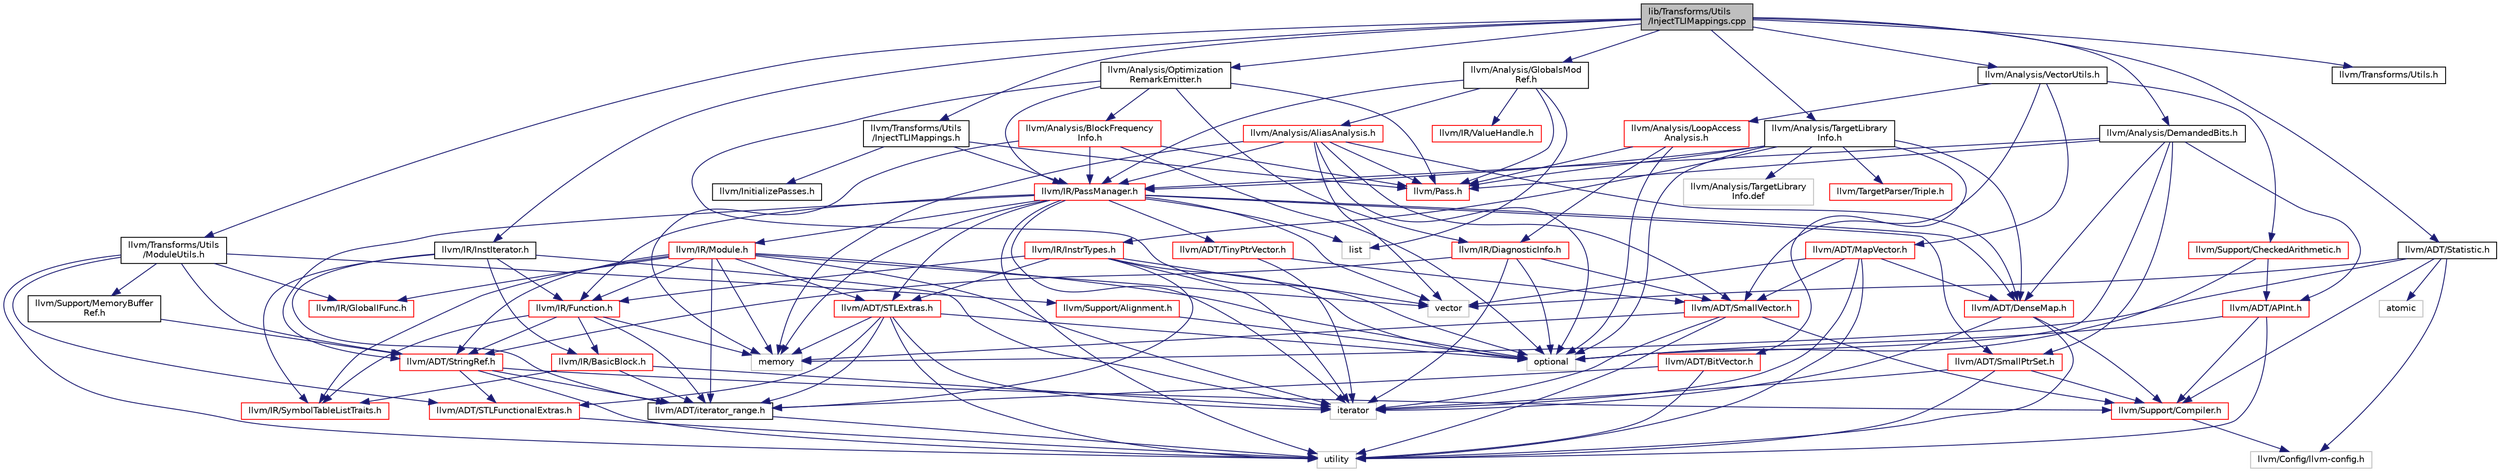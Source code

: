 digraph "lib/Transforms/Utils/InjectTLIMappings.cpp"
{
 // LATEX_PDF_SIZE
  bgcolor="transparent";
  edge [fontname="Helvetica",fontsize="10",labelfontname="Helvetica",labelfontsize="10"];
  node [fontname="Helvetica",fontsize="10",shape=record];
  Node1 [label="lib/Transforms/Utils\l/InjectTLIMappings.cpp",height=0.2,width=0.4,color="black", fillcolor="grey75", style="filled", fontcolor="black",tooltip=" "];
  Node1 -> Node2 [color="midnightblue",fontsize="10",style="solid",fontname="Helvetica"];
  Node2 [label="llvm/Transforms/Utils\l/InjectTLIMappings.h",height=0.2,width=0.4,color="black",URL="$InjectTLIMappings_8h.html",tooltip=" "];
  Node2 -> Node3 [color="midnightblue",fontsize="10",style="solid",fontname="Helvetica"];
  Node3 [label="llvm/IR/PassManager.h",height=0.2,width=0.4,color="red",URL="$PassManager_8h.html",tooltip=" "];
  Node3 -> Node4 [color="midnightblue",fontsize="10",style="solid",fontname="Helvetica"];
  Node4 [label="llvm/ADT/DenseMap.h",height=0.2,width=0.4,color="red",URL="$DenseMap_8h.html",tooltip=" "];
  Node4 -> Node16 [color="midnightblue",fontsize="10",style="solid",fontname="Helvetica"];
  Node16 [label="llvm/Support/Compiler.h",height=0.2,width=0.4,color="red",URL="$Compiler_8h.html",tooltip=" "];
  Node16 -> Node17 [color="midnightblue",fontsize="10",style="solid",fontname="Helvetica"];
  Node17 [label="llvm/Config/llvm-config.h",height=0.2,width=0.4,color="grey75",tooltip=" "];
  Node4 -> Node37 [color="midnightblue",fontsize="10",style="solid",fontname="Helvetica"];
  Node37 [label="iterator",height=0.2,width=0.4,color="grey75",tooltip=" "];
  Node4 -> Node11 [color="midnightblue",fontsize="10",style="solid",fontname="Helvetica"];
  Node11 [label="utility",height=0.2,width=0.4,color="grey75",tooltip=" "];
  Node3 -> Node39 [color="midnightblue",fontsize="10",style="solid",fontname="Helvetica"];
  Node39 [label="llvm/ADT/STLExtras.h",height=0.2,width=0.4,color="red",URL="$STLExtras_8h.html",tooltip=" "];
  Node39 -> Node46 [color="midnightblue",fontsize="10",style="solid",fontname="Helvetica"];
  Node46 [label="llvm/ADT/STLFunctionalExtras.h",height=0.2,width=0.4,color="red",URL="$STLFunctionalExtras_8h.html",tooltip=" "];
  Node46 -> Node11 [color="midnightblue",fontsize="10",style="solid",fontname="Helvetica"];
  Node39 -> Node49 [color="midnightblue",fontsize="10",style="solid",fontname="Helvetica"];
  Node49 [label="llvm/ADT/iterator_range.h",height=0.2,width=0.4,color="black",URL="$iterator__range_8h.html",tooltip=" "];
  Node49 -> Node11 [color="midnightblue",fontsize="10",style="solid",fontname="Helvetica"];
  Node39 -> Node37 [color="midnightblue",fontsize="10",style="solid",fontname="Helvetica"];
  Node39 -> Node51 [color="midnightblue",fontsize="10",style="solid",fontname="Helvetica"];
  Node51 [label="memory",height=0.2,width=0.4,color="grey75",tooltip=" "];
  Node39 -> Node43 [color="midnightblue",fontsize="10",style="solid",fontname="Helvetica"];
  Node43 [label="optional",height=0.2,width=0.4,color="grey75",tooltip=" "];
  Node39 -> Node11 [color="midnightblue",fontsize="10",style="solid",fontname="Helvetica"];
  Node3 -> Node52 [color="midnightblue",fontsize="10",style="solid",fontname="Helvetica"];
  Node52 [label="llvm/ADT/SmallPtrSet.h",height=0.2,width=0.4,color="red",URL="$SmallPtrSet_8h.html",tooltip=" "];
  Node52 -> Node16 [color="midnightblue",fontsize="10",style="solid",fontname="Helvetica"];
  Node52 -> Node37 [color="midnightblue",fontsize="10",style="solid",fontname="Helvetica"];
  Node52 -> Node11 [color="midnightblue",fontsize="10",style="solid",fontname="Helvetica"];
  Node3 -> Node53 [color="midnightblue",fontsize="10",style="solid",fontname="Helvetica"];
  Node53 [label="llvm/ADT/StringRef.h",height=0.2,width=0.4,color="red",URL="$StringRef_8h.html",tooltip=" "];
  Node53 -> Node46 [color="midnightblue",fontsize="10",style="solid",fontname="Helvetica"];
  Node53 -> Node49 [color="midnightblue",fontsize="10",style="solid",fontname="Helvetica"];
  Node53 -> Node16 [color="midnightblue",fontsize="10",style="solid",fontname="Helvetica"];
  Node53 -> Node11 [color="midnightblue",fontsize="10",style="solid",fontname="Helvetica"];
  Node3 -> Node55 [color="midnightblue",fontsize="10",style="solid",fontname="Helvetica"];
  Node55 [label="llvm/ADT/TinyPtrVector.h",height=0.2,width=0.4,color="red",URL="$TinyPtrVector_8h.html",tooltip=" "];
  Node55 -> Node57 [color="midnightblue",fontsize="10",style="solid",fontname="Helvetica"];
  Node57 [label="llvm/ADT/SmallVector.h",height=0.2,width=0.4,color="red",URL="$SmallVector_8h.html",tooltip=" "];
  Node57 -> Node16 [color="midnightblue",fontsize="10",style="solid",fontname="Helvetica"];
  Node57 -> Node37 [color="midnightblue",fontsize="10",style="solid",fontname="Helvetica"];
  Node57 -> Node51 [color="midnightblue",fontsize="10",style="solid",fontname="Helvetica"];
  Node57 -> Node11 [color="midnightblue",fontsize="10",style="solid",fontname="Helvetica"];
  Node55 -> Node37 [color="midnightblue",fontsize="10",style="solid",fontname="Helvetica"];
  Node3 -> Node63 [color="midnightblue",fontsize="10",style="solid",fontname="Helvetica"];
  Node63 [label="llvm/IR/Function.h",height=0.2,width=0.4,color="red",URL="$Function_8h.html",tooltip=" "];
  Node63 -> Node53 [color="midnightblue",fontsize="10",style="solid",fontname="Helvetica"];
  Node63 -> Node49 [color="midnightblue",fontsize="10",style="solid",fontname="Helvetica"];
  Node63 -> Node84 [color="midnightblue",fontsize="10",style="solid",fontname="Helvetica"];
  Node84 [label="llvm/IR/BasicBlock.h",height=0.2,width=0.4,color="red",URL="$BasicBlock_8h.html",tooltip=" "];
  Node84 -> Node49 [color="midnightblue",fontsize="10",style="solid",fontname="Helvetica"];
  Node84 -> Node100 [color="midnightblue",fontsize="10",style="solid",fontname="Helvetica"];
  Node100 [label="llvm/IR/SymbolTableListTraits.h",height=0.2,width=0.4,color="red",URL="$SymbolTableListTraits_8h.html",tooltip=" "];
  Node84 -> Node37 [color="midnightblue",fontsize="10",style="solid",fontname="Helvetica"];
  Node63 -> Node100 [color="midnightblue",fontsize="10",style="solid",fontname="Helvetica"];
  Node63 -> Node51 [color="midnightblue",fontsize="10",style="solid",fontname="Helvetica"];
  Node3 -> Node114 [color="midnightblue",fontsize="10",style="solid",fontname="Helvetica"];
  Node114 [label="llvm/IR/Module.h",height=0.2,width=0.4,color="red",URL="$Module_8h.html",tooltip=" "];
  Node114 -> Node39 [color="midnightblue",fontsize="10",style="solid",fontname="Helvetica"];
  Node114 -> Node53 [color="midnightblue",fontsize="10",style="solid",fontname="Helvetica"];
  Node114 -> Node49 [color="midnightblue",fontsize="10",style="solid",fontname="Helvetica"];
  Node114 -> Node63 [color="midnightblue",fontsize="10",style="solid",fontname="Helvetica"];
  Node114 -> Node123 [color="midnightblue",fontsize="10",style="solid",fontname="Helvetica"];
  Node123 [label="llvm/IR/GlobalIFunc.h",height=0.2,width=0.4,color="red",URL="$GlobalIFunc_8h.html",tooltip=" "];
  Node114 -> Node100 [color="midnightblue",fontsize="10",style="solid",fontname="Helvetica"];
  Node114 -> Node37 [color="midnightblue",fontsize="10",style="solid",fontname="Helvetica"];
  Node114 -> Node51 [color="midnightblue",fontsize="10",style="solid",fontname="Helvetica"];
  Node114 -> Node43 [color="midnightblue",fontsize="10",style="solid",fontname="Helvetica"];
  Node114 -> Node59 [color="midnightblue",fontsize="10",style="solid",fontname="Helvetica"];
  Node59 [label="vector",height=0.2,width=0.4,color="grey75",tooltip=" "];
  Node3 -> Node37 [color="midnightblue",fontsize="10",style="solid",fontname="Helvetica"];
  Node3 -> Node140 [color="midnightblue",fontsize="10",style="solid",fontname="Helvetica"];
  Node140 [label="list",height=0.2,width=0.4,color="grey75",tooltip=" "];
  Node3 -> Node51 [color="midnightblue",fontsize="10",style="solid",fontname="Helvetica"];
  Node3 -> Node11 [color="midnightblue",fontsize="10",style="solid",fontname="Helvetica"];
  Node3 -> Node59 [color="midnightblue",fontsize="10",style="solid",fontname="Helvetica"];
  Node2 -> Node141 [color="midnightblue",fontsize="10",style="solid",fontname="Helvetica"];
  Node141 [label="llvm/InitializePasses.h",height=0.2,width=0.4,color="black",URL="$InitializePasses_8h.html",tooltip=" "];
  Node2 -> Node142 [color="midnightblue",fontsize="10",style="solid",fontname="Helvetica"];
  Node142 [label="llvm/Pass.h",height=0.2,width=0.4,color="red",URL="$Pass_8h.html",tooltip=" "];
  Node1 -> Node153 [color="midnightblue",fontsize="10",style="solid",fontname="Helvetica"];
  Node153 [label="llvm/ADT/Statistic.h",height=0.2,width=0.4,color="black",URL="$Statistic_8h.html",tooltip=" "];
  Node153 -> Node17 [color="midnightblue",fontsize="10",style="solid",fontname="Helvetica"];
  Node153 -> Node16 [color="midnightblue",fontsize="10",style="solid",fontname="Helvetica"];
  Node153 -> Node154 [color="midnightblue",fontsize="10",style="solid",fontname="Helvetica"];
  Node154 [label="atomic",height=0.2,width=0.4,color="grey75",tooltip=" "];
  Node153 -> Node51 [color="midnightblue",fontsize="10",style="solid",fontname="Helvetica"];
  Node153 -> Node59 [color="midnightblue",fontsize="10",style="solid",fontname="Helvetica"];
  Node1 -> Node155 [color="midnightblue",fontsize="10",style="solid",fontname="Helvetica"];
  Node155 [label="llvm/Analysis/DemandedBits.h",height=0.2,width=0.4,color="black",URL="$DemandedBits_8h.html",tooltip=" "];
  Node155 -> Node120 [color="midnightblue",fontsize="10",style="solid",fontname="Helvetica"];
  Node120 [label="llvm/ADT/APInt.h",height=0.2,width=0.4,color="red",URL="$APInt_8h.html",tooltip=" "];
  Node120 -> Node16 [color="midnightblue",fontsize="10",style="solid",fontname="Helvetica"];
  Node120 -> Node43 [color="midnightblue",fontsize="10",style="solid",fontname="Helvetica"];
  Node120 -> Node11 [color="midnightblue",fontsize="10",style="solid",fontname="Helvetica"];
  Node155 -> Node4 [color="midnightblue",fontsize="10",style="solid",fontname="Helvetica"];
  Node155 -> Node52 [color="midnightblue",fontsize="10",style="solid",fontname="Helvetica"];
  Node155 -> Node3 [color="midnightblue",fontsize="10",style="solid",fontname="Helvetica"];
  Node155 -> Node142 [color="midnightblue",fontsize="10",style="solid",fontname="Helvetica"];
  Node155 -> Node43 [color="midnightblue",fontsize="10",style="solid",fontname="Helvetica"];
  Node1 -> Node156 [color="midnightblue",fontsize="10",style="solid",fontname="Helvetica"];
  Node156 [label="llvm/Analysis/GlobalsMod\lRef.h",height=0.2,width=0.4,color="black",URL="$GlobalsModRef_8h.html",tooltip=" "];
  Node156 -> Node157 [color="midnightblue",fontsize="10",style="solid",fontname="Helvetica"];
  Node157 [label="llvm/Analysis/AliasAnalysis.h",height=0.2,width=0.4,color="red",URL="$AliasAnalysis_8h.html",tooltip=" "];
  Node157 -> Node4 [color="midnightblue",fontsize="10",style="solid",fontname="Helvetica"];
  Node157 -> Node57 [color="midnightblue",fontsize="10",style="solid",fontname="Helvetica"];
  Node157 -> Node3 [color="midnightblue",fontsize="10",style="solid",fontname="Helvetica"];
  Node157 -> Node142 [color="midnightblue",fontsize="10",style="solid",fontname="Helvetica"];
  Node157 -> Node51 [color="midnightblue",fontsize="10",style="solid",fontname="Helvetica"];
  Node157 -> Node43 [color="midnightblue",fontsize="10",style="solid",fontname="Helvetica"];
  Node157 -> Node59 [color="midnightblue",fontsize="10",style="solid",fontname="Helvetica"];
  Node156 -> Node3 [color="midnightblue",fontsize="10",style="solid",fontname="Helvetica"];
  Node156 -> Node161 [color="midnightblue",fontsize="10",style="solid",fontname="Helvetica"];
  Node161 [label="llvm/IR/ValueHandle.h",height=0.2,width=0.4,color="red",URL="$ValueHandle_8h.html",tooltip=" "];
  Node156 -> Node142 [color="midnightblue",fontsize="10",style="solid",fontname="Helvetica"];
  Node156 -> Node140 [color="midnightblue",fontsize="10",style="solid",fontname="Helvetica"];
  Node1 -> Node162 [color="midnightblue",fontsize="10",style="solid",fontname="Helvetica"];
  Node162 [label="llvm/Analysis/Optimization\lRemarkEmitter.h",height=0.2,width=0.4,color="black",URL="$OptimizationRemarkEmitter_8h.html",tooltip=" "];
  Node162 -> Node163 [color="midnightblue",fontsize="10",style="solid",fontname="Helvetica"];
  Node163 [label="llvm/Analysis/BlockFrequency\lInfo.h",height=0.2,width=0.4,color="red",URL="$BlockFrequencyInfo_8h.html",tooltip=" "];
  Node163 -> Node3 [color="midnightblue",fontsize="10",style="solid",fontname="Helvetica"];
  Node163 -> Node142 [color="midnightblue",fontsize="10",style="solid",fontname="Helvetica"];
  Node163 -> Node51 [color="midnightblue",fontsize="10",style="solid",fontname="Helvetica"];
  Node163 -> Node43 [color="midnightblue",fontsize="10",style="solid",fontname="Helvetica"];
  Node162 -> Node165 [color="midnightblue",fontsize="10",style="solid",fontname="Helvetica"];
  Node165 [label="llvm/IR/DiagnosticInfo.h",height=0.2,width=0.4,color="red",URL="$DiagnosticInfo_8h.html",tooltip=" "];
  Node165 -> Node57 [color="midnightblue",fontsize="10",style="solid",fontname="Helvetica"];
  Node165 -> Node53 [color="midnightblue",fontsize="10",style="solid",fontname="Helvetica"];
  Node165 -> Node37 [color="midnightblue",fontsize="10",style="solid",fontname="Helvetica"];
  Node165 -> Node43 [color="midnightblue",fontsize="10",style="solid",fontname="Helvetica"];
  Node162 -> Node3 [color="midnightblue",fontsize="10",style="solid",fontname="Helvetica"];
  Node162 -> Node142 [color="midnightblue",fontsize="10",style="solid",fontname="Helvetica"];
  Node162 -> Node43 [color="midnightblue",fontsize="10",style="solid",fontname="Helvetica"];
  Node1 -> Node170 [color="midnightblue",fontsize="10",style="solid",fontname="Helvetica"];
  Node170 [label="llvm/Analysis/TargetLibrary\lInfo.h",height=0.2,width=0.4,color="black",URL="$TargetLibraryInfo_8h.html",tooltip=" "];
  Node170 -> Node149 [color="midnightblue",fontsize="10",style="solid",fontname="Helvetica"];
  Node149 [label="llvm/ADT/BitVector.h",height=0.2,width=0.4,color="red",URL="$BitVector_8h.html",tooltip=" "];
  Node149 -> Node49 [color="midnightblue",fontsize="10",style="solid",fontname="Helvetica"];
  Node149 -> Node11 [color="midnightblue",fontsize="10",style="solid",fontname="Helvetica"];
  Node170 -> Node4 [color="midnightblue",fontsize="10",style="solid",fontname="Helvetica"];
  Node170 -> Node171 [color="midnightblue",fontsize="10",style="solid",fontname="Helvetica"];
  Node171 [label="llvm/IR/InstrTypes.h",height=0.2,width=0.4,color="red",URL="$InstrTypes_8h.html",tooltip=" "];
  Node171 -> Node39 [color="midnightblue",fontsize="10",style="solid",fontname="Helvetica"];
  Node171 -> Node49 [color="midnightblue",fontsize="10",style="solid",fontname="Helvetica"];
  Node171 -> Node63 [color="midnightblue",fontsize="10",style="solid",fontname="Helvetica"];
  Node171 -> Node37 [color="midnightblue",fontsize="10",style="solid",fontname="Helvetica"];
  Node171 -> Node43 [color="midnightblue",fontsize="10",style="solid",fontname="Helvetica"];
  Node171 -> Node59 [color="midnightblue",fontsize="10",style="solid",fontname="Helvetica"];
  Node170 -> Node3 [color="midnightblue",fontsize="10",style="solid",fontname="Helvetica"];
  Node170 -> Node142 [color="midnightblue",fontsize="10",style="solid",fontname="Helvetica"];
  Node170 -> Node172 [color="midnightblue",fontsize="10",style="solid",fontname="Helvetica"];
  Node172 [label="llvm/TargetParser/Triple.h",height=0.2,width=0.4,color="red",URL="$Triple_8h.html",tooltip=" "];
  Node170 -> Node43 [color="midnightblue",fontsize="10",style="solid",fontname="Helvetica"];
  Node170 -> Node174 [color="midnightblue",fontsize="10",style="solid",fontname="Helvetica"];
  Node174 [label="llvm/Analysis/TargetLibrary\lInfo.def",height=0.2,width=0.4,color="grey75",tooltip=" "];
  Node1 -> Node175 [color="midnightblue",fontsize="10",style="solid",fontname="Helvetica"];
  Node175 [label="llvm/Analysis/VectorUtils.h",height=0.2,width=0.4,color="black",URL="$VectorUtils_8h.html",tooltip=" "];
  Node175 -> Node176 [color="midnightblue",fontsize="10",style="solid",fontname="Helvetica"];
  Node176 [label="llvm/ADT/MapVector.h",height=0.2,width=0.4,color="red",URL="$MapVector_8h.html",tooltip=" "];
  Node176 -> Node4 [color="midnightblue",fontsize="10",style="solid",fontname="Helvetica"];
  Node176 -> Node57 [color="midnightblue",fontsize="10",style="solid",fontname="Helvetica"];
  Node176 -> Node37 [color="midnightblue",fontsize="10",style="solid",fontname="Helvetica"];
  Node176 -> Node11 [color="midnightblue",fontsize="10",style="solid",fontname="Helvetica"];
  Node176 -> Node59 [color="midnightblue",fontsize="10",style="solid",fontname="Helvetica"];
  Node175 -> Node57 [color="midnightblue",fontsize="10",style="solid",fontname="Helvetica"];
  Node175 -> Node177 [color="midnightblue",fontsize="10",style="solid",fontname="Helvetica"];
  Node177 [label="llvm/Analysis/LoopAccess\lAnalysis.h",height=0.2,width=0.4,color="red",URL="$LoopAccessAnalysis_8h.html",tooltip=" "];
  Node177 -> Node165 [color="midnightblue",fontsize="10",style="solid",fontname="Helvetica"];
  Node177 -> Node142 [color="midnightblue",fontsize="10",style="solid",fontname="Helvetica"];
  Node177 -> Node43 [color="midnightblue",fontsize="10",style="solid",fontname="Helvetica"];
  Node175 -> Node195 [color="midnightblue",fontsize="10",style="solid",fontname="Helvetica"];
  Node195 [label="llvm/Support/CheckedArithmetic.h",height=0.2,width=0.4,color="red",URL="$CheckedArithmetic_8h.html",tooltip=" "];
  Node195 -> Node120 [color="midnightblue",fontsize="10",style="solid",fontname="Helvetica"];
  Node195 -> Node43 [color="midnightblue",fontsize="10",style="solid",fontname="Helvetica"];
  Node1 -> Node196 [color="midnightblue",fontsize="10",style="solid",fontname="Helvetica"];
  Node196 [label="llvm/IR/InstIterator.h",height=0.2,width=0.4,color="black",URL="$InstIterator_8h.html",tooltip=" "];
  Node196 -> Node49 [color="midnightblue",fontsize="10",style="solid",fontname="Helvetica"];
  Node196 -> Node84 [color="midnightblue",fontsize="10",style="solid",fontname="Helvetica"];
  Node196 -> Node63 [color="midnightblue",fontsize="10",style="solid",fontname="Helvetica"];
  Node196 -> Node100 [color="midnightblue",fontsize="10",style="solid",fontname="Helvetica"];
  Node196 -> Node37 [color="midnightblue",fontsize="10",style="solid",fontname="Helvetica"];
  Node1 -> Node197 [color="midnightblue",fontsize="10",style="solid",fontname="Helvetica"];
  Node197 [label="llvm/Transforms/Utils.h",height=0.2,width=0.4,color="black",URL="$Transforms_2Utils_8h.html",tooltip=" "];
  Node1 -> Node198 [color="midnightblue",fontsize="10",style="solid",fontname="Helvetica"];
  Node198 [label="llvm/Transforms/Utils\l/ModuleUtils.h",height=0.2,width=0.4,color="black",URL="$ModuleUtils_8h.html",tooltip=" "];
  Node198 -> Node46 [color="midnightblue",fontsize="10",style="solid",fontname="Helvetica"];
  Node198 -> Node53 [color="midnightblue",fontsize="10",style="solid",fontname="Helvetica"];
  Node198 -> Node123 [color="midnightblue",fontsize="10",style="solid",fontname="Helvetica"];
  Node198 -> Node75 [color="midnightblue",fontsize="10",style="solid",fontname="Helvetica"];
  Node75 [label="llvm/Support/Alignment.h",height=0.2,width=0.4,color="red",URL="$Alignment_8h.html",tooltip=" "];
  Node75 -> Node43 [color="midnightblue",fontsize="10",style="solid",fontname="Helvetica"];
  Node198 -> Node168 [color="midnightblue",fontsize="10",style="solid",fontname="Helvetica"];
  Node168 [label="llvm/Support/MemoryBuffer\lRef.h",height=0.2,width=0.4,color="black",URL="$MemoryBufferRef_8h.html",tooltip=" "];
  Node168 -> Node53 [color="midnightblue",fontsize="10",style="solid",fontname="Helvetica"];
  Node198 -> Node11 [color="midnightblue",fontsize="10",style="solid",fontname="Helvetica"];
}

